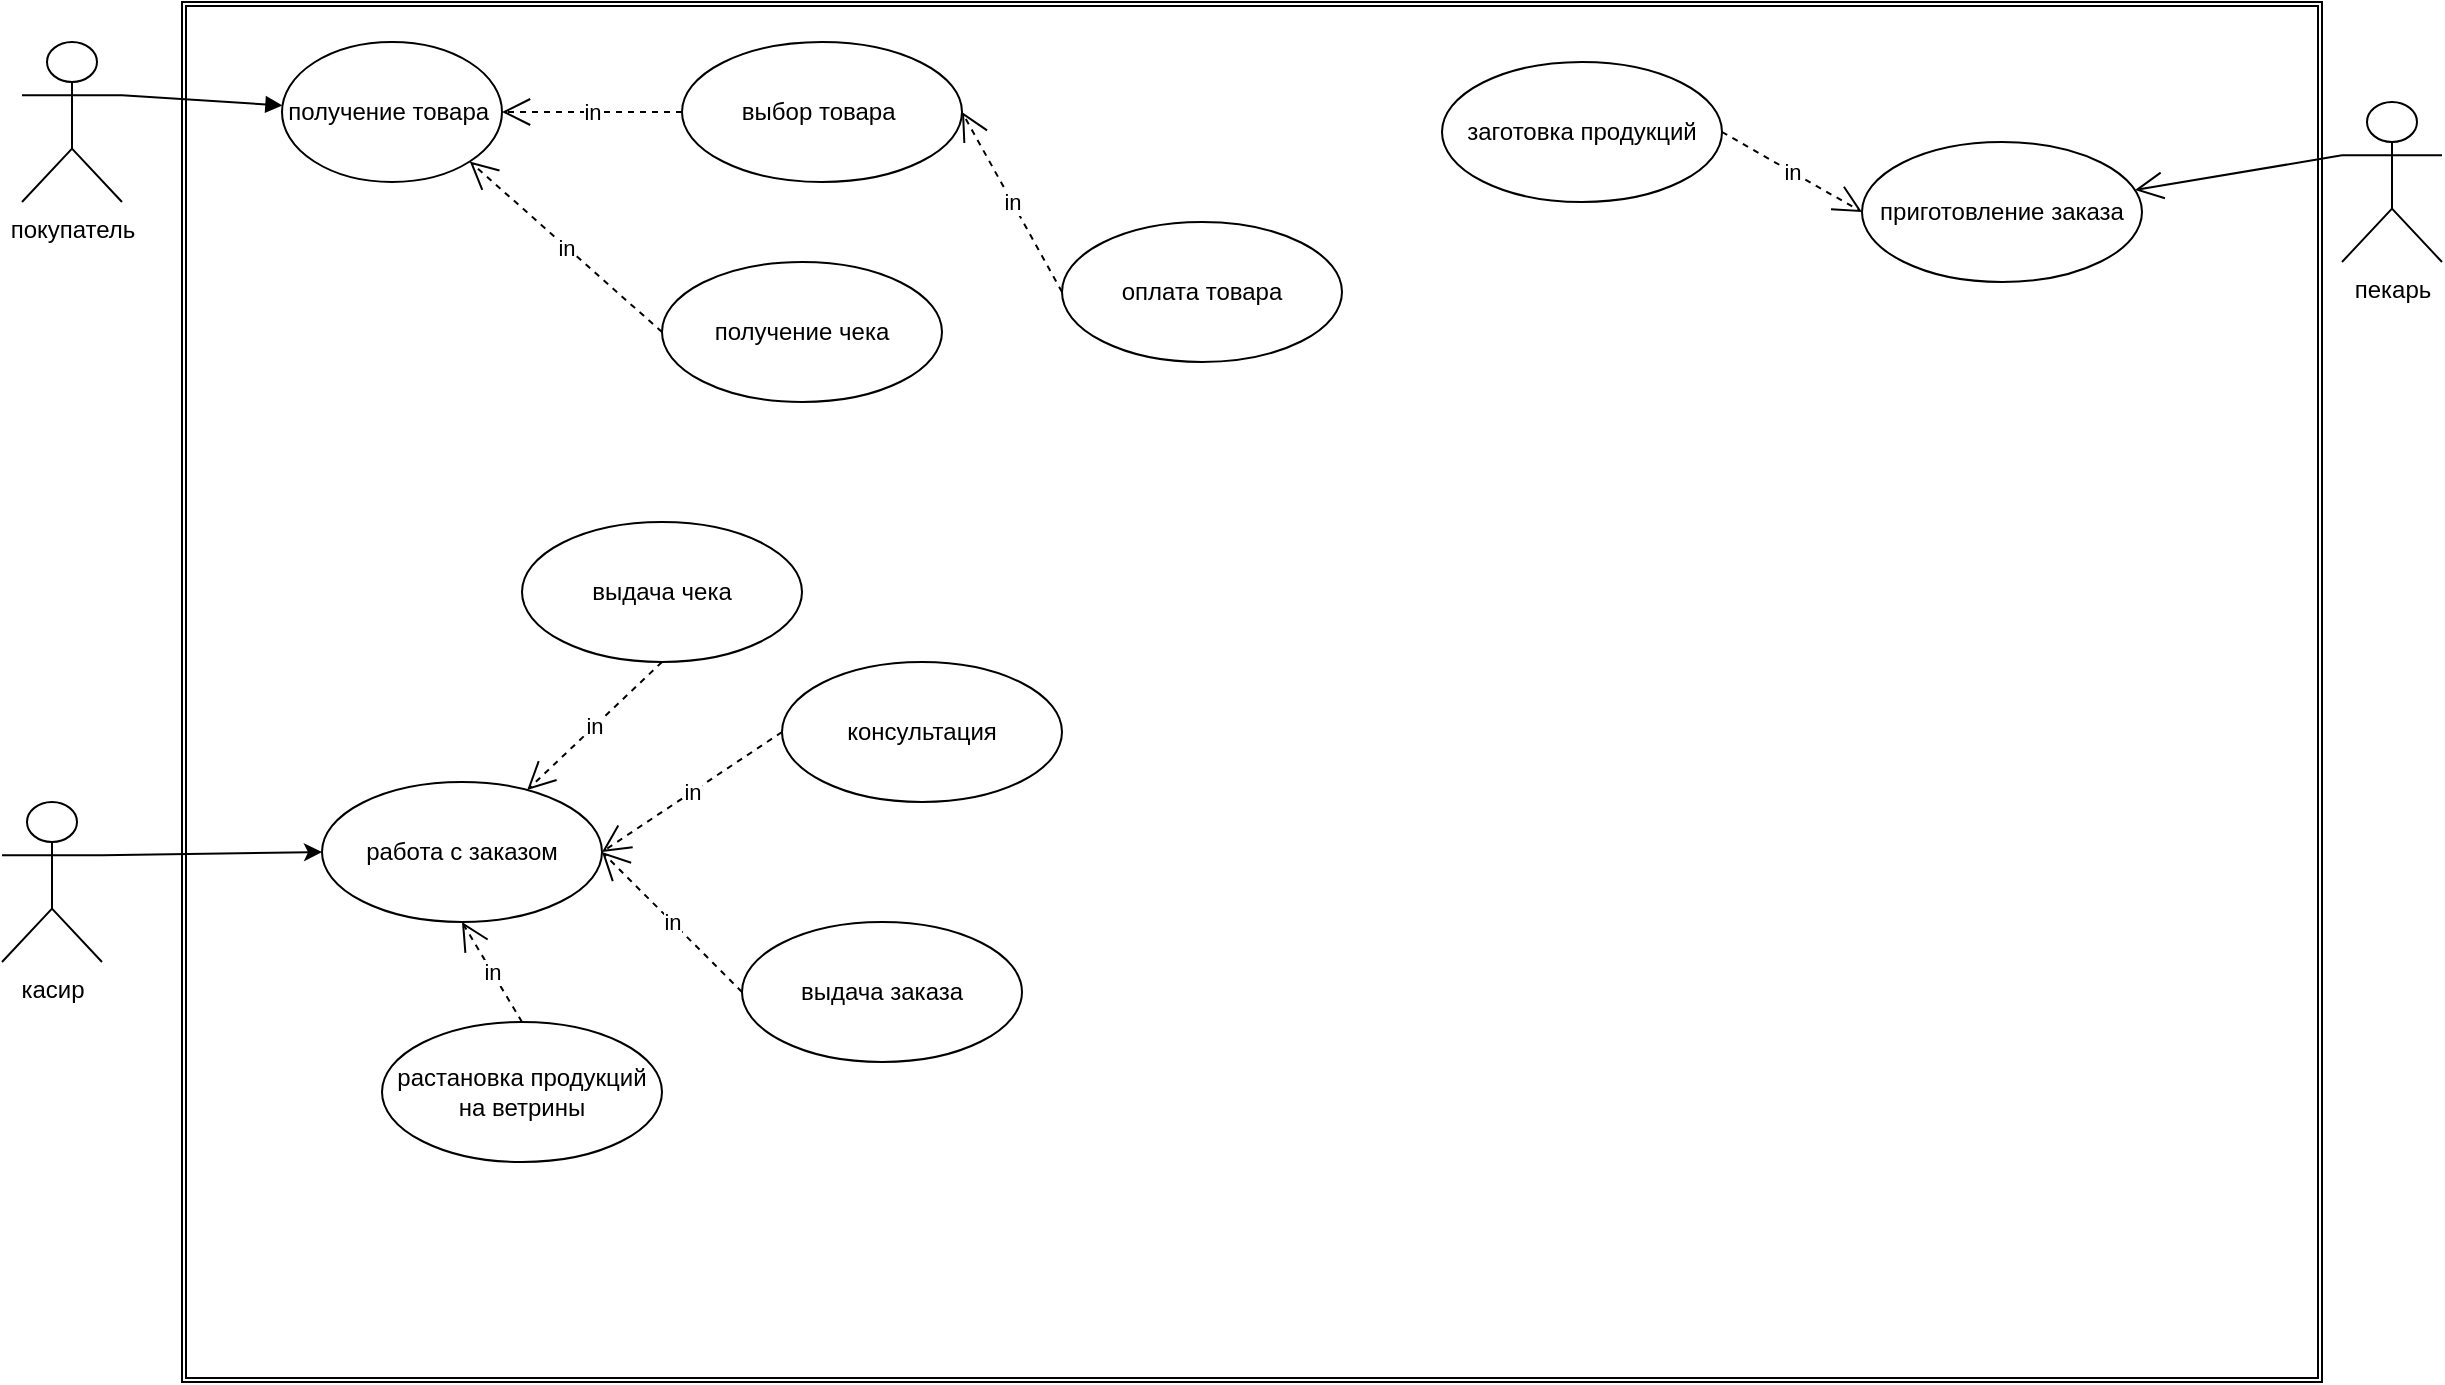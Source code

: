 <mxfile version="20.7.4" type="device"><diagram id="hRbPjJlXY_TEcC5lFQSj" name="Страница 1"><mxGraphModel dx="1600" dy="684" grid="1" gridSize="10" guides="1" tooltips="1" connect="1" arrows="1" fold="1" page="1" pageScale="1" pageWidth="1654" pageHeight="2336" math="0" shadow="0"><root><mxCell id="0"/><mxCell id="1" parent="0"/><mxCell id="AsXAumrxtCQ_ql0YM-SL-2" value="" style="shape=ext;double=1;rounded=0;whiteSpace=wrap;html=1;" parent="1" vertex="1"><mxGeometry x="250" y="100" width="1070" height="690" as="geometry"/></mxCell><mxCell id="AsXAumrxtCQ_ql0YM-SL-3" value="покупатель" style="shape=umlActor;verticalLabelPosition=bottom;verticalAlign=top;html=1;outlineConnect=0;" parent="1" vertex="1"><mxGeometry x="170" y="120" width="50" height="80" as="geometry"/></mxCell><mxCell id="AsXAumrxtCQ_ql0YM-SL-4" value="касир" style="shape=umlActor;verticalLabelPosition=bottom;verticalAlign=top;html=1;outlineConnect=0;" parent="1" vertex="1"><mxGeometry x="160" y="500" width="50" height="80" as="geometry"/></mxCell><mxCell id="AsXAumrxtCQ_ql0YM-SL-5" value="пекарь" style="shape=umlActor;verticalLabelPosition=bottom;verticalAlign=top;html=1;outlineConnect=0;" parent="1" vertex="1"><mxGeometry x="1330" y="150" width="50" height="80" as="geometry"/></mxCell><mxCell id="AsXAumrxtCQ_ql0YM-SL-8" value="" style="html=1;verticalAlign=bottom;endArrow=block;rounded=0;exitX=1;exitY=0.333;exitDx=0;exitDy=0;exitPerimeter=0;" parent="1" source="AsXAumrxtCQ_ql0YM-SL-3" target="AsXAumrxtCQ_ql0YM-SL-9" edge="1"><mxGeometry width="80" relative="1" as="geometry"><mxPoint x="230" y="150" as="sourcePoint"/><mxPoint x="310" y="150" as="targetPoint"/></mxGeometry></mxCell><mxCell id="AsXAumrxtCQ_ql0YM-SL-9" value="получение товара&amp;nbsp;" style="ellipse;whiteSpace=wrap;html=1;" parent="1" vertex="1"><mxGeometry x="300" y="120" width="110" height="70" as="geometry"/></mxCell><mxCell id="jUgKAIazhDmm1sKrd7Rz-2" value="" style="endArrow=classic;html=1;rounded=0;entryX=0;entryY=0.5;entryDx=0;entryDy=0;exitX=1;exitY=0.333;exitDx=0;exitDy=0;exitPerimeter=0;" parent="1" source="AsXAumrxtCQ_ql0YM-SL-4" target="RVyy68yM538ZKSGNAHcw-1" edge="1"><mxGeometry width="50" height="50" relative="1" as="geometry"><mxPoint x="260" y="380" as="sourcePoint"/><mxPoint x="300.0" y="400" as="targetPoint"/></mxGeometry></mxCell><mxCell id="RVyy68yM538ZKSGNAHcw-1" value="работа с заказом" style="ellipse;whiteSpace=wrap;html=1;" vertex="1" parent="1"><mxGeometry x="320" y="490" width="140" height="70" as="geometry"/></mxCell><mxCell id="RVyy68yM538ZKSGNAHcw-2" value="консультация" style="ellipse;whiteSpace=wrap;html=1;" vertex="1" parent="1"><mxGeometry x="550" y="430" width="140" height="70" as="geometry"/></mxCell><mxCell id="RVyy68yM538ZKSGNAHcw-4" value="in" style="endArrow=open;endSize=12;dashed=1;html=1;rounded=0;entryX=1;entryY=0.5;entryDx=0;entryDy=0;exitX=0;exitY=0.5;exitDx=0;exitDy=0;" edge="1" parent="1" source="RVyy68yM538ZKSGNAHcw-2" target="RVyy68yM538ZKSGNAHcw-1"><mxGeometry width="160" relative="1" as="geometry"><mxPoint x="710" y="460" as="sourcePoint"/><mxPoint x="870" y="460" as="targetPoint"/></mxGeometry></mxCell><mxCell id="RVyy68yM538ZKSGNAHcw-5" value="выдача заказа" style="ellipse;whiteSpace=wrap;html=1;" vertex="1" parent="1"><mxGeometry x="530" y="560" width="140" height="70" as="geometry"/></mxCell><mxCell id="RVyy68yM538ZKSGNAHcw-6" value="in" style="endArrow=open;endSize=12;dashed=1;html=1;rounded=0;exitX=0;exitY=0.5;exitDx=0;exitDy=0;entryX=1;entryY=0.5;entryDx=0;entryDy=0;" edge="1" parent="1" source="RVyy68yM538ZKSGNAHcw-5" target="RVyy68yM538ZKSGNAHcw-1"><mxGeometry width="160" relative="1" as="geometry"><mxPoint x="690" y="440" as="sourcePoint"/><mxPoint x="850" y="440" as="targetPoint"/></mxGeometry></mxCell><mxCell id="RVyy68yM538ZKSGNAHcw-7" value="" style="endArrow=open;endFill=1;endSize=12;html=1;rounded=0;exitX=0;exitY=0.333;exitDx=0;exitDy=0;exitPerimeter=0;" edge="1" parent="1" source="AsXAumrxtCQ_ql0YM-SL-5" target="RVyy68yM538ZKSGNAHcw-8"><mxGeometry width="160" relative="1" as="geometry"><mxPoint x="580" y="410" as="sourcePoint"/><mxPoint x="740" y="410" as="targetPoint"/></mxGeometry></mxCell><mxCell id="RVyy68yM538ZKSGNAHcw-8" value="приготовление заказа" style="ellipse;whiteSpace=wrap;html=1;" vertex="1" parent="1"><mxGeometry x="1090" y="170" width="140" height="70" as="geometry"/></mxCell><mxCell id="RVyy68yM538ZKSGNAHcw-9" value="заготовка продукций" style="ellipse;whiteSpace=wrap;html=1;" vertex="1" parent="1"><mxGeometry x="880" y="130" width="140" height="70" as="geometry"/></mxCell><mxCell id="RVyy68yM538ZKSGNAHcw-10" value="in" style="endArrow=open;endSize=12;dashed=1;html=1;rounded=0;entryX=0;entryY=0.5;entryDx=0;entryDy=0;exitX=1;exitY=0.5;exitDx=0;exitDy=0;" edge="1" parent="1" source="RVyy68yM538ZKSGNAHcw-9" target="RVyy68yM538ZKSGNAHcw-8"><mxGeometry width="160" relative="1" as="geometry"><mxPoint x="580" y="410" as="sourcePoint"/><mxPoint x="740" y="410" as="targetPoint"/></mxGeometry></mxCell><mxCell id="RVyy68yM538ZKSGNAHcw-11" value="выбор товара&amp;nbsp;" style="ellipse;whiteSpace=wrap;html=1;" vertex="1" parent="1"><mxGeometry x="500" y="120" width="140" height="70" as="geometry"/></mxCell><mxCell id="RVyy68yM538ZKSGNAHcw-12" value="in" style="endArrow=open;endSize=12;dashed=1;html=1;rounded=0;entryX=1;entryY=0.5;entryDx=0;entryDy=0;exitX=0;exitY=0.5;exitDx=0;exitDy=0;" edge="1" parent="1" source="RVyy68yM538ZKSGNAHcw-11" target="AsXAumrxtCQ_ql0YM-SL-9"><mxGeometry width="160" relative="1" as="geometry"><mxPoint x="710" y="370" as="sourcePoint"/><mxPoint x="870" y="370" as="targetPoint"/></mxGeometry></mxCell><mxCell id="RVyy68yM538ZKSGNAHcw-13" value="выдача чека" style="ellipse;whiteSpace=wrap;html=1;" vertex="1" parent="1"><mxGeometry x="420" y="360" width="140" height="70" as="geometry"/></mxCell><mxCell id="RVyy68yM538ZKSGNAHcw-14" value="in" style="endArrow=open;endSize=12;dashed=1;html=1;rounded=0;exitX=0.5;exitY=1;exitDx=0;exitDy=0;" edge="1" parent="1" source="RVyy68yM538ZKSGNAHcw-13" target="RVyy68yM538ZKSGNAHcw-1"><mxGeometry width="160" relative="1" as="geometry"><mxPoint x="670" y="390" as="sourcePoint"/><mxPoint x="830" y="390" as="targetPoint"/></mxGeometry></mxCell><mxCell id="RVyy68yM538ZKSGNAHcw-15" value="получение чека" style="ellipse;whiteSpace=wrap;html=1;" vertex="1" parent="1"><mxGeometry x="490" y="230" width="140" height="70" as="geometry"/></mxCell><mxCell id="RVyy68yM538ZKSGNAHcw-16" value="in" style="endArrow=open;endSize=12;dashed=1;html=1;rounded=0;entryX=1;entryY=1;entryDx=0;entryDy=0;exitX=0;exitY=0.5;exitDx=0;exitDy=0;" edge="1" parent="1" source="RVyy68yM538ZKSGNAHcw-15" target="AsXAumrxtCQ_ql0YM-SL-9"><mxGeometry width="160" relative="1" as="geometry"><mxPoint x="660" y="360" as="sourcePoint"/><mxPoint x="820" y="360" as="targetPoint"/></mxGeometry></mxCell><mxCell id="RVyy68yM538ZKSGNAHcw-17" value="растановка продукций на ветрины" style="ellipse;whiteSpace=wrap;html=1;" vertex="1" parent="1"><mxGeometry x="350" y="610" width="140" height="70" as="geometry"/></mxCell><mxCell id="RVyy68yM538ZKSGNAHcw-18" value="in" style="endArrow=open;endSize=12;dashed=1;html=1;rounded=0;entryX=0.5;entryY=1;entryDx=0;entryDy=0;exitX=0.5;exitY=0;exitDx=0;exitDy=0;" edge="1" parent="1" source="RVyy68yM538ZKSGNAHcw-17" target="RVyy68yM538ZKSGNAHcw-1"><mxGeometry width="160" relative="1" as="geometry"><mxPoint x="690" y="390" as="sourcePoint"/><mxPoint x="850" y="390" as="targetPoint"/></mxGeometry></mxCell><mxCell id="RVyy68yM538ZKSGNAHcw-19" value="оплата товара" style="ellipse;whiteSpace=wrap;html=1;" vertex="1" parent="1"><mxGeometry x="690" y="210" width="140" height="70" as="geometry"/></mxCell><mxCell id="RVyy68yM538ZKSGNAHcw-20" value="in" style="endArrow=open;endSize=12;dashed=1;html=1;rounded=0;entryX=1;entryY=0.5;entryDx=0;entryDy=0;exitX=0;exitY=0.5;exitDx=0;exitDy=0;" edge="1" parent="1" source="RVyy68yM538ZKSGNAHcw-19" target="RVyy68yM538ZKSGNAHcw-11"><mxGeometry width="160" relative="1" as="geometry"><mxPoint x="720" y="390" as="sourcePoint"/><mxPoint x="880" y="390" as="targetPoint"/></mxGeometry></mxCell></root></mxGraphModel></diagram></mxfile>